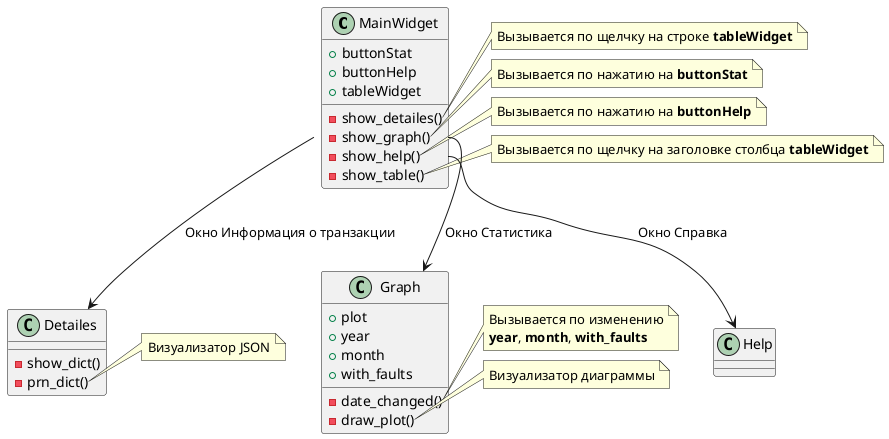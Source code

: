 @startuml
class MainWidget {
 + buttonStat
 + buttonHelp
 + tableWidget
 - show_detailes()
 - show_graph()
 - show_help()
 - show_table()
}
note right of MainWidget::show_detailes()
 Вызывается по щелчку на строке <b>tableWidget</b>
end note
note right of MainWidget::show_graph()
 Вызывается по нажатию на <b>buttonStat</b>
end note
note right of MainWidget::show_help()
 Вызывается по нажатию на <b>buttonHelp</b>
end note
note right of MainWidget::show_table()
 Вызывается по щелчку на заголовке столбца <b>tableWidget</b>
end note

class Detailes {
 - show_dict()
 - prn_dict()
}
note right of Detailes::prn_dict()
 Визуализатор JSON
end note

class Graph {
 + plot
 + year
 + month
 + with_faults
 - date_changed()
 - draw_plot()
}
note right of Graph::date_changed()
 Вызывается по изменению
 <b>year</b>, <b>month</b>, <b>with_faults</b>
end note
note right of Graph::draw_plot()
 Визуализатор диаграммы
end note

class Help {

}

MainWidget::dialog --> Detailes : Окно Информация о транзакции
MainWidget::graph --> Graph : Окно Статистика
MainWidget::help --> Help : Окно Справка
@enduml